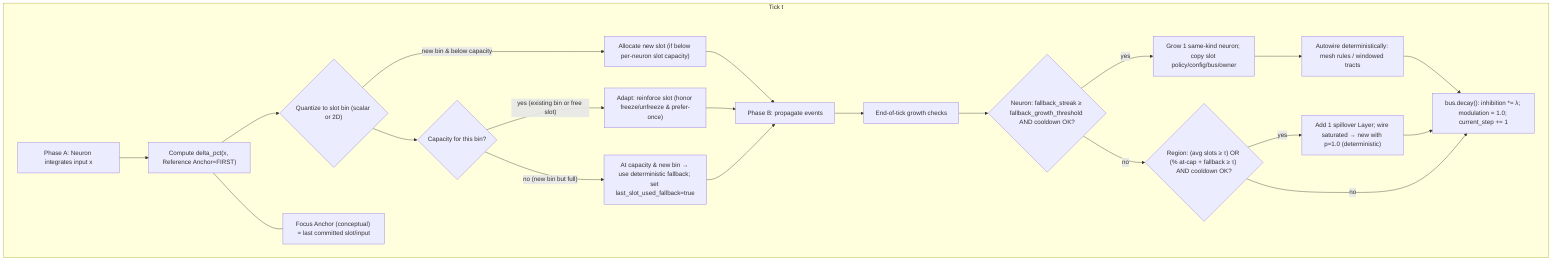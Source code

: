 flowchart TD
  subgraph Tick["Tick t"]
    A["Phase A: Neuron integrates input x"]
    B["Compute delta_pct(x, Reference Anchor=FIRST)"]
    note1["Focus Anchor (conceptual) = last committed slot/input"]
    C{"Quantize to slot bin (scalar or 2D)"}
    D{Capacity for this bin?}
    E["Adapt: reinforce slot (honor freeze/unfreeze & prefer-once)"]
    F["Allocate new slot (if below per-neuron slot capacity)"]
    G["At capacity & new bin → use deterministic fallback; set last_slot_used_fallback=true"]
    H["Phase B: propagate events"]
    I["End-of-tick growth checks"]
    J{"Neuron: fallback_streak ≥ fallback_growth_threshold AND cooldown OK?"}
    K["Grow 1 same-kind neuron; copy slot policy/config/bus/owner"]
    K2["Autowire deterministically: mesh rules / windowed tracts"]
    L{"Region: (avg slots ≥ τ) OR (% at-cap + fallback ≥ τ) AND cooldown OK?"}
    M["Add 1 spillover Layer; wire saturated → new with p=1.0 (deterministic)"]
    N["bus.decay(): inhibition *= λ; modulation = 1.0; current_step += 1"]
  end

  A --> B --> C --> D
  B --- note1
  D -- "yes (existing bin or free slot)" --> E
  D -- "no (new bin but full)" --> G
  C -->|new bin & below capacity| F --> H
  E --> H
  G --> H
  H --> I
  I --> J
  J -- "yes" --> K --> K2 --> N
  J -- "no" --> L
  L -- "yes" --> M --> N
  L -- "no" --> N